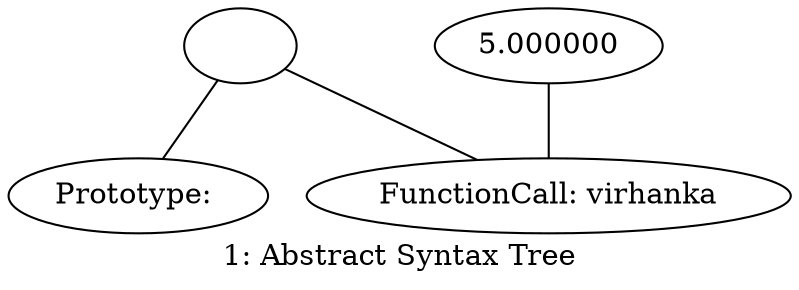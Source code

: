graph "" {
label="1: Abstract Syntax Tree"idx1;
idx1[label=""] ;
idx1 -- idx2;
idx2;
idx2[label="Prototype: "] ;
idx1 -- idx3;
idx3;
idx3[label="FunctionCall: virhanka"] ;
idx4;
idx4[label="5.000000"] ;
idx4 -- idx3;
}